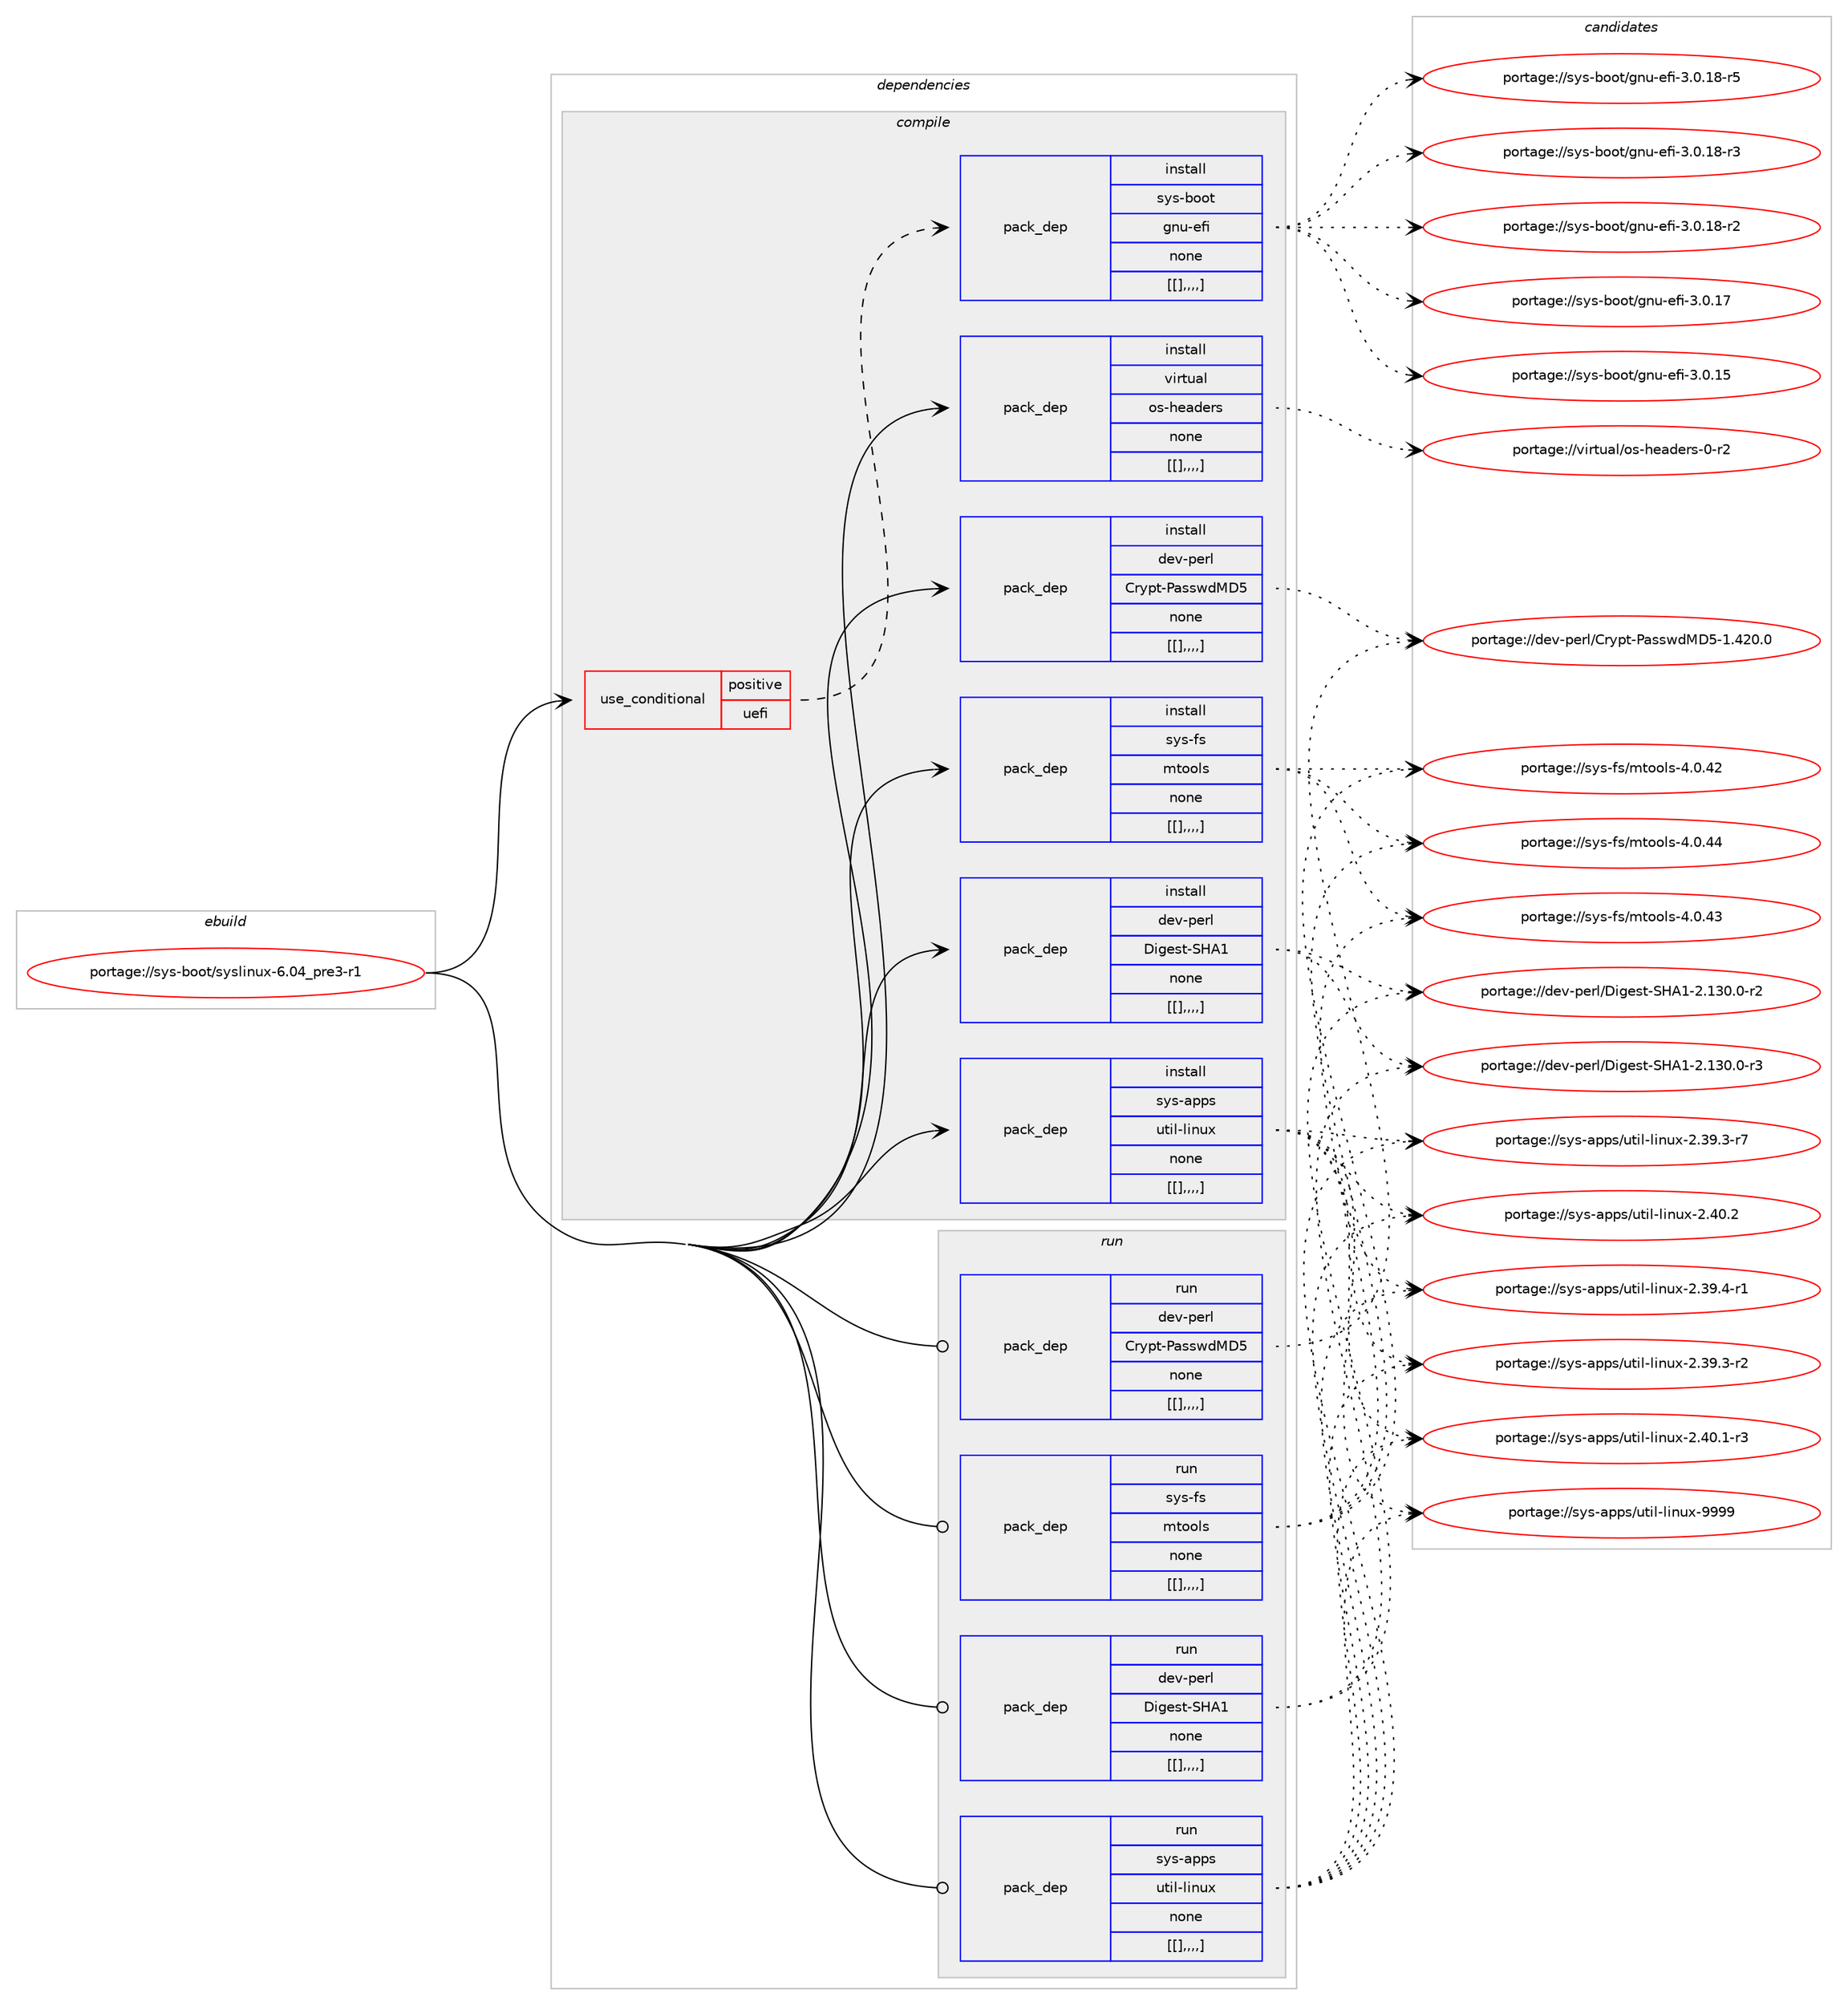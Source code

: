 digraph prolog {

# *************
# Graph options
# *************

newrank=true;
concentrate=true;
compound=true;
graph [rankdir=LR,fontname=Helvetica,fontsize=10,ranksep=1.5];#, ranksep=2.5, nodesep=0.2];
edge  [arrowhead=vee];
node  [fontname=Helvetica,fontsize=10];

# **********
# The ebuild
# **********

subgraph cluster_leftcol {
color=gray;
label=<<i>ebuild</i>>;
id [label="portage://sys-boot/syslinux-6.04_pre3-r1", color=red, width=4, href="../sys-boot/syslinux-6.04_pre3-r1.svg"];
}

# ****************
# The dependencies
# ****************

subgraph cluster_midcol {
color=gray;
label=<<i>dependencies</i>>;
subgraph cluster_compile {
fillcolor="#eeeeee";
style=filled;
label=<<i>compile</i>>;
subgraph cond118201 {
dependency445976 [label=<<TABLE BORDER="0" CELLBORDER="1" CELLSPACING="0" CELLPADDING="4"><TR><TD ROWSPAN="3" CELLPADDING="10">use_conditional</TD></TR><TR><TD>positive</TD></TR><TR><TD>uefi</TD></TR></TABLE>>, shape=none, color=red];
subgraph pack324698 {
dependency445977 [label=<<TABLE BORDER="0" CELLBORDER="1" CELLSPACING="0" CELLPADDING="4" WIDTH="220"><TR><TD ROWSPAN="6" CELLPADDING="30">pack_dep</TD></TR><TR><TD WIDTH="110">install</TD></TR><TR><TD>sys-boot</TD></TR><TR><TD>gnu-efi</TD></TR><TR><TD>none</TD></TR><TR><TD>[[],,,,]</TD></TR></TABLE>>, shape=none, color=blue];
}
dependency445976:e -> dependency445977:w [weight=20,style="dashed",arrowhead="vee"];
}
id:e -> dependency445976:w [weight=20,style="solid",arrowhead="vee"];
subgraph pack324699 {
dependency445978 [label=<<TABLE BORDER="0" CELLBORDER="1" CELLSPACING="0" CELLPADDING="4" WIDTH="220"><TR><TD ROWSPAN="6" CELLPADDING="30">pack_dep</TD></TR><TR><TD WIDTH="110">install</TD></TR><TR><TD>dev-perl</TD></TR><TR><TD>Crypt-PasswdMD5</TD></TR><TR><TD>none</TD></TR><TR><TD>[[],,,,]</TD></TR></TABLE>>, shape=none, color=blue];
}
id:e -> dependency445978:w [weight=20,style="solid",arrowhead="vee"];
subgraph pack324700 {
dependency445979 [label=<<TABLE BORDER="0" CELLBORDER="1" CELLSPACING="0" CELLPADDING="4" WIDTH="220"><TR><TD ROWSPAN="6" CELLPADDING="30">pack_dep</TD></TR><TR><TD WIDTH="110">install</TD></TR><TR><TD>dev-perl</TD></TR><TR><TD>Digest-SHA1</TD></TR><TR><TD>none</TD></TR><TR><TD>[[],,,,]</TD></TR></TABLE>>, shape=none, color=blue];
}
id:e -> dependency445979:w [weight=20,style="solid",arrowhead="vee"];
subgraph pack324701 {
dependency445980 [label=<<TABLE BORDER="0" CELLBORDER="1" CELLSPACING="0" CELLPADDING="4" WIDTH="220"><TR><TD ROWSPAN="6" CELLPADDING="30">pack_dep</TD></TR><TR><TD WIDTH="110">install</TD></TR><TR><TD>sys-apps</TD></TR><TR><TD>util-linux</TD></TR><TR><TD>none</TD></TR><TR><TD>[[],,,,]</TD></TR></TABLE>>, shape=none, color=blue];
}
id:e -> dependency445980:w [weight=20,style="solid",arrowhead="vee"];
subgraph pack324702 {
dependency445981 [label=<<TABLE BORDER="0" CELLBORDER="1" CELLSPACING="0" CELLPADDING="4" WIDTH="220"><TR><TD ROWSPAN="6" CELLPADDING="30">pack_dep</TD></TR><TR><TD WIDTH="110">install</TD></TR><TR><TD>sys-fs</TD></TR><TR><TD>mtools</TD></TR><TR><TD>none</TD></TR><TR><TD>[[],,,,]</TD></TR></TABLE>>, shape=none, color=blue];
}
id:e -> dependency445981:w [weight=20,style="solid",arrowhead="vee"];
subgraph pack324703 {
dependency445982 [label=<<TABLE BORDER="0" CELLBORDER="1" CELLSPACING="0" CELLPADDING="4" WIDTH="220"><TR><TD ROWSPAN="6" CELLPADDING="30">pack_dep</TD></TR><TR><TD WIDTH="110">install</TD></TR><TR><TD>virtual</TD></TR><TR><TD>os-headers</TD></TR><TR><TD>none</TD></TR><TR><TD>[[],,,,]</TD></TR></TABLE>>, shape=none, color=blue];
}
id:e -> dependency445982:w [weight=20,style="solid",arrowhead="vee"];
}
subgraph cluster_compileandrun {
fillcolor="#eeeeee";
style=filled;
label=<<i>compile and run</i>>;
}
subgraph cluster_run {
fillcolor="#eeeeee";
style=filled;
label=<<i>run</i>>;
subgraph pack324704 {
dependency445983 [label=<<TABLE BORDER="0" CELLBORDER="1" CELLSPACING="0" CELLPADDING="4" WIDTH="220"><TR><TD ROWSPAN="6" CELLPADDING="30">pack_dep</TD></TR><TR><TD WIDTH="110">run</TD></TR><TR><TD>dev-perl</TD></TR><TR><TD>Crypt-PasswdMD5</TD></TR><TR><TD>none</TD></TR><TR><TD>[[],,,,]</TD></TR></TABLE>>, shape=none, color=blue];
}
id:e -> dependency445983:w [weight=20,style="solid",arrowhead="odot"];
subgraph pack324705 {
dependency445984 [label=<<TABLE BORDER="0" CELLBORDER="1" CELLSPACING="0" CELLPADDING="4" WIDTH="220"><TR><TD ROWSPAN="6" CELLPADDING="30">pack_dep</TD></TR><TR><TD WIDTH="110">run</TD></TR><TR><TD>dev-perl</TD></TR><TR><TD>Digest-SHA1</TD></TR><TR><TD>none</TD></TR><TR><TD>[[],,,,]</TD></TR></TABLE>>, shape=none, color=blue];
}
id:e -> dependency445984:w [weight=20,style="solid",arrowhead="odot"];
subgraph pack324706 {
dependency445985 [label=<<TABLE BORDER="0" CELLBORDER="1" CELLSPACING="0" CELLPADDING="4" WIDTH="220"><TR><TD ROWSPAN="6" CELLPADDING="30">pack_dep</TD></TR><TR><TD WIDTH="110">run</TD></TR><TR><TD>sys-apps</TD></TR><TR><TD>util-linux</TD></TR><TR><TD>none</TD></TR><TR><TD>[[],,,,]</TD></TR></TABLE>>, shape=none, color=blue];
}
id:e -> dependency445985:w [weight=20,style="solid",arrowhead="odot"];
subgraph pack324707 {
dependency445986 [label=<<TABLE BORDER="0" CELLBORDER="1" CELLSPACING="0" CELLPADDING="4" WIDTH="220"><TR><TD ROWSPAN="6" CELLPADDING="30">pack_dep</TD></TR><TR><TD WIDTH="110">run</TD></TR><TR><TD>sys-fs</TD></TR><TR><TD>mtools</TD></TR><TR><TD>none</TD></TR><TR><TD>[[],,,,]</TD></TR></TABLE>>, shape=none, color=blue];
}
id:e -> dependency445986:w [weight=20,style="solid",arrowhead="odot"];
}
}

# **************
# The candidates
# **************

subgraph cluster_choices {
rank=same;
color=gray;
label=<<i>candidates</i>>;

subgraph choice324698 {
color=black;
nodesep=1;
choice11512111545981111111164710311011745101102105455146484649564511453 [label="portage://sys-boot/gnu-efi-3.0.18-r5", color=red, width=4,href="../sys-boot/gnu-efi-3.0.18-r5.svg"];
choice11512111545981111111164710311011745101102105455146484649564511451 [label="portage://sys-boot/gnu-efi-3.0.18-r3", color=red, width=4,href="../sys-boot/gnu-efi-3.0.18-r3.svg"];
choice11512111545981111111164710311011745101102105455146484649564511450 [label="portage://sys-boot/gnu-efi-3.0.18-r2", color=red, width=4,href="../sys-boot/gnu-efi-3.0.18-r2.svg"];
choice1151211154598111111116471031101174510110210545514648464955 [label="portage://sys-boot/gnu-efi-3.0.17", color=red, width=4,href="../sys-boot/gnu-efi-3.0.17.svg"];
choice1151211154598111111116471031101174510110210545514648464953 [label="portage://sys-boot/gnu-efi-3.0.15", color=red, width=4,href="../sys-boot/gnu-efi-3.0.15.svg"];
dependency445977:e -> choice11512111545981111111164710311011745101102105455146484649564511453:w [style=dotted,weight="100"];
dependency445977:e -> choice11512111545981111111164710311011745101102105455146484649564511451:w [style=dotted,weight="100"];
dependency445977:e -> choice11512111545981111111164710311011745101102105455146484649564511450:w [style=dotted,weight="100"];
dependency445977:e -> choice1151211154598111111116471031101174510110210545514648464955:w [style=dotted,weight="100"];
dependency445977:e -> choice1151211154598111111116471031101174510110210545514648464953:w [style=dotted,weight="100"];
}
subgraph choice324699 {
color=black;
nodesep=1;
choice1001011184511210111410847671141211121164580971151151191007768534549465250484648 [label="portage://dev-perl/Crypt-PasswdMD5-1.420.0", color=red, width=4,href="../dev-perl/Crypt-PasswdMD5-1.420.0.svg"];
dependency445978:e -> choice1001011184511210111410847671141211121164580971151151191007768534549465250484648:w [style=dotted,weight="100"];
}
subgraph choice324700 {
color=black;
nodesep=1;
choice100101118451121011141084768105103101115116458372654945504649514846484511451 [label="portage://dev-perl/Digest-SHA1-2.130.0-r3", color=red, width=4,href="../dev-perl/Digest-SHA1-2.130.0-r3.svg"];
choice100101118451121011141084768105103101115116458372654945504649514846484511450 [label="portage://dev-perl/Digest-SHA1-2.130.0-r2", color=red, width=4,href="../dev-perl/Digest-SHA1-2.130.0-r2.svg"];
dependency445979:e -> choice100101118451121011141084768105103101115116458372654945504649514846484511451:w [style=dotted,weight="100"];
dependency445979:e -> choice100101118451121011141084768105103101115116458372654945504649514846484511450:w [style=dotted,weight="100"];
}
subgraph choice324701 {
color=black;
nodesep=1;
choice115121115459711211211547117116105108451081051101171204557575757 [label="portage://sys-apps/util-linux-9999", color=red, width=4,href="../sys-apps/util-linux-9999.svg"];
choice1151211154597112112115471171161051084510810511011712045504652484650 [label="portage://sys-apps/util-linux-2.40.2", color=red, width=4,href="../sys-apps/util-linux-2.40.2.svg"];
choice11512111545971121121154711711610510845108105110117120455046524846494511451 [label="portage://sys-apps/util-linux-2.40.1-r3", color=red, width=4,href="../sys-apps/util-linux-2.40.1-r3.svg"];
choice11512111545971121121154711711610510845108105110117120455046515746524511449 [label="portage://sys-apps/util-linux-2.39.4-r1", color=red, width=4,href="../sys-apps/util-linux-2.39.4-r1.svg"];
choice11512111545971121121154711711610510845108105110117120455046515746514511455 [label="portage://sys-apps/util-linux-2.39.3-r7", color=red, width=4,href="../sys-apps/util-linux-2.39.3-r7.svg"];
choice11512111545971121121154711711610510845108105110117120455046515746514511450 [label="portage://sys-apps/util-linux-2.39.3-r2", color=red, width=4,href="../sys-apps/util-linux-2.39.3-r2.svg"];
dependency445980:e -> choice115121115459711211211547117116105108451081051101171204557575757:w [style=dotted,weight="100"];
dependency445980:e -> choice1151211154597112112115471171161051084510810511011712045504652484650:w [style=dotted,weight="100"];
dependency445980:e -> choice11512111545971121121154711711610510845108105110117120455046524846494511451:w [style=dotted,weight="100"];
dependency445980:e -> choice11512111545971121121154711711610510845108105110117120455046515746524511449:w [style=dotted,weight="100"];
dependency445980:e -> choice11512111545971121121154711711610510845108105110117120455046515746514511455:w [style=dotted,weight="100"];
dependency445980:e -> choice11512111545971121121154711711610510845108105110117120455046515746514511450:w [style=dotted,weight="100"];
}
subgraph choice324702 {
color=black;
nodesep=1;
choice115121115451021154710911611111110811545524648465252 [label="portage://sys-fs/mtools-4.0.44", color=red, width=4,href="../sys-fs/mtools-4.0.44.svg"];
choice115121115451021154710911611111110811545524648465251 [label="portage://sys-fs/mtools-4.0.43", color=red, width=4,href="../sys-fs/mtools-4.0.43.svg"];
choice115121115451021154710911611111110811545524648465250 [label="portage://sys-fs/mtools-4.0.42", color=red, width=4,href="../sys-fs/mtools-4.0.42.svg"];
dependency445981:e -> choice115121115451021154710911611111110811545524648465252:w [style=dotted,weight="100"];
dependency445981:e -> choice115121115451021154710911611111110811545524648465251:w [style=dotted,weight="100"];
dependency445981:e -> choice115121115451021154710911611111110811545524648465250:w [style=dotted,weight="100"];
}
subgraph choice324703 {
color=black;
nodesep=1;
choice1181051141161179710847111115451041019710010111411545484511450 [label="portage://virtual/os-headers-0-r2", color=red, width=4,href="../virtual/os-headers-0-r2.svg"];
dependency445982:e -> choice1181051141161179710847111115451041019710010111411545484511450:w [style=dotted,weight="100"];
}
subgraph choice324704 {
color=black;
nodesep=1;
choice1001011184511210111410847671141211121164580971151151191007768534549465250484648 [label="portage://dev-perl/Crypt-PasswdMD5-1.420.0", color=red, width=4,href="../dev-perl/Crypt-PasswdMD5-1.420.0.svg"];
dependency445983:e -> choice1001011184511210111410847671141211121164580971151151191007768534549465250484648:w [style=dotted,weight="100"];
}
subgraph choice324705 {
color=black;
nodesep=1;
choice100101118451121011141084768105103101115116458372654945504649514846484511451 [label="portage://dev-perl/Digest-SHA1-2.130.0-r3", color=red, width=4,href="../dev-perl/Digest-SHA1-2.130.0-r3.svg"];
choice100101118451121011141084768105103101115116458372654945504649514846484511450 [label="portage://dev-perl/Digest-SHA1-2.130.0-r2", color=red, width=4,href="../dev-perl/Digest-SHA1-2.130.0-r2.svg"];
dependency445984:e -> choice100101118451121011141084768105103101115116458372654945504649514846484511451:w [style=dotted,weight="100"];
dependency445984:e -> choice100101118451121011141084768105103101115116458372654945504649514846484511450:w [style=dotted,weight="100"];
}
subgraph choice324706 {
color=black;
nodesep=1;
choice115121115459711211211547117116105108451081051101171204557575757 [label="portage://sys-apps/util-linux-9999", color=red, width=4,href="../sys-apps/util-linux-9999.svg"];
choice1151211154597112112115471171161051084510810511011712045504652484650 [label="portage://sys-apps/util-linux-2.40.2", color=red, width=4,href="../sys-apps/util-linux-2.40.2.svg"];
choice11512111545971121121154711711610510845108105110117120455046524846494511451 [label="portage://sys-apps/util-linux-2.40.1-r3", color=red, width=4,href="../sys-apps/util-linux-2.40.1-r3.svg"];
choice11512111545971121121154711711610510845108105110117120455046515746524511449 [label="portage://sys-apps/util-linux-2.39.4-r1", color=red, width=4,href="../sys-apps/util-linux-2.39.4-r1.svg"];
choice11512111545971121121154711711610510845108105110117120455046515746514511455 [label="portage://sys-apps/util-linux-2.39.3-r7", color=red, width=4,href="../sys-apps/util-linux-2.39.3-r7.svg"];
choice11512111545971121121154711711610510845108105110117120455046515746514511450 [label="portage://sys-apps/util-linux-2.39.3-r2", color=red, width=4,href="../sys-apps/util-linux-2.39.3-r2.svg"];
dependency445985:e -> choice115121115459711211211547117116105108451081051101171204557575757:w [style=dotted,weight="100"];
dependency445985:e -> choice1151211154597112112115471171161051084510810511011712045504652484650:w [style=dotted,weight="100"];
dependency445985:e -> choice11512111545971121121154711711610510845108105110117120455046524846494511451:w [style=dotted,weight="100"];
dependency445985:e -> choice11512111545971121121154711711610510845108105110117120455046515746524511449:w [style=dotted,weight="100"];
dependency445985:e -> choice11512111545971121121154711711610510845108105110117120455046515746514511455:w [style=dotted,weight="100"];
dependency445985:e -> choice11512111545971121121154711711610510845108105110117120455046515746514511450:w [style=dotted,weight="100"];
}
subgraph choice324707 {
color=black;
nodesep=1;
choice115121115451021154710911611111110811545524648465252 [label="portage://sys-fs/mtools-4.0.44", color=red, width=4,href="../sys-fs/mtools-4.0.44.svg"];
choice115121115451021154710911611111110811545524648465251 [label="portage://sys-fs/mtools-4.0.43", color=red, width=4,href="../sys-fs/mtools-4.0.43.svg"];
choice115121115451021154710911611111110811545524648465250 [label="portage://sys-fs/mtools-4.0.42", color=red, width=4,href="../sys-fs/mtools-4.0.42.svg"];
dependency445986:e -> choice115121115451021154710911611111110811545524648465252:w [style=dotted,weight="100"];
dependency445986:e -> choice115121115451021154710911611111110811545524648465251:w [style=dotted,weight="100"];
dependency445986:e -> choice115121115451021154710911611111110811545524648465250:w [style=dotted,weight="100"];
}
}

}
